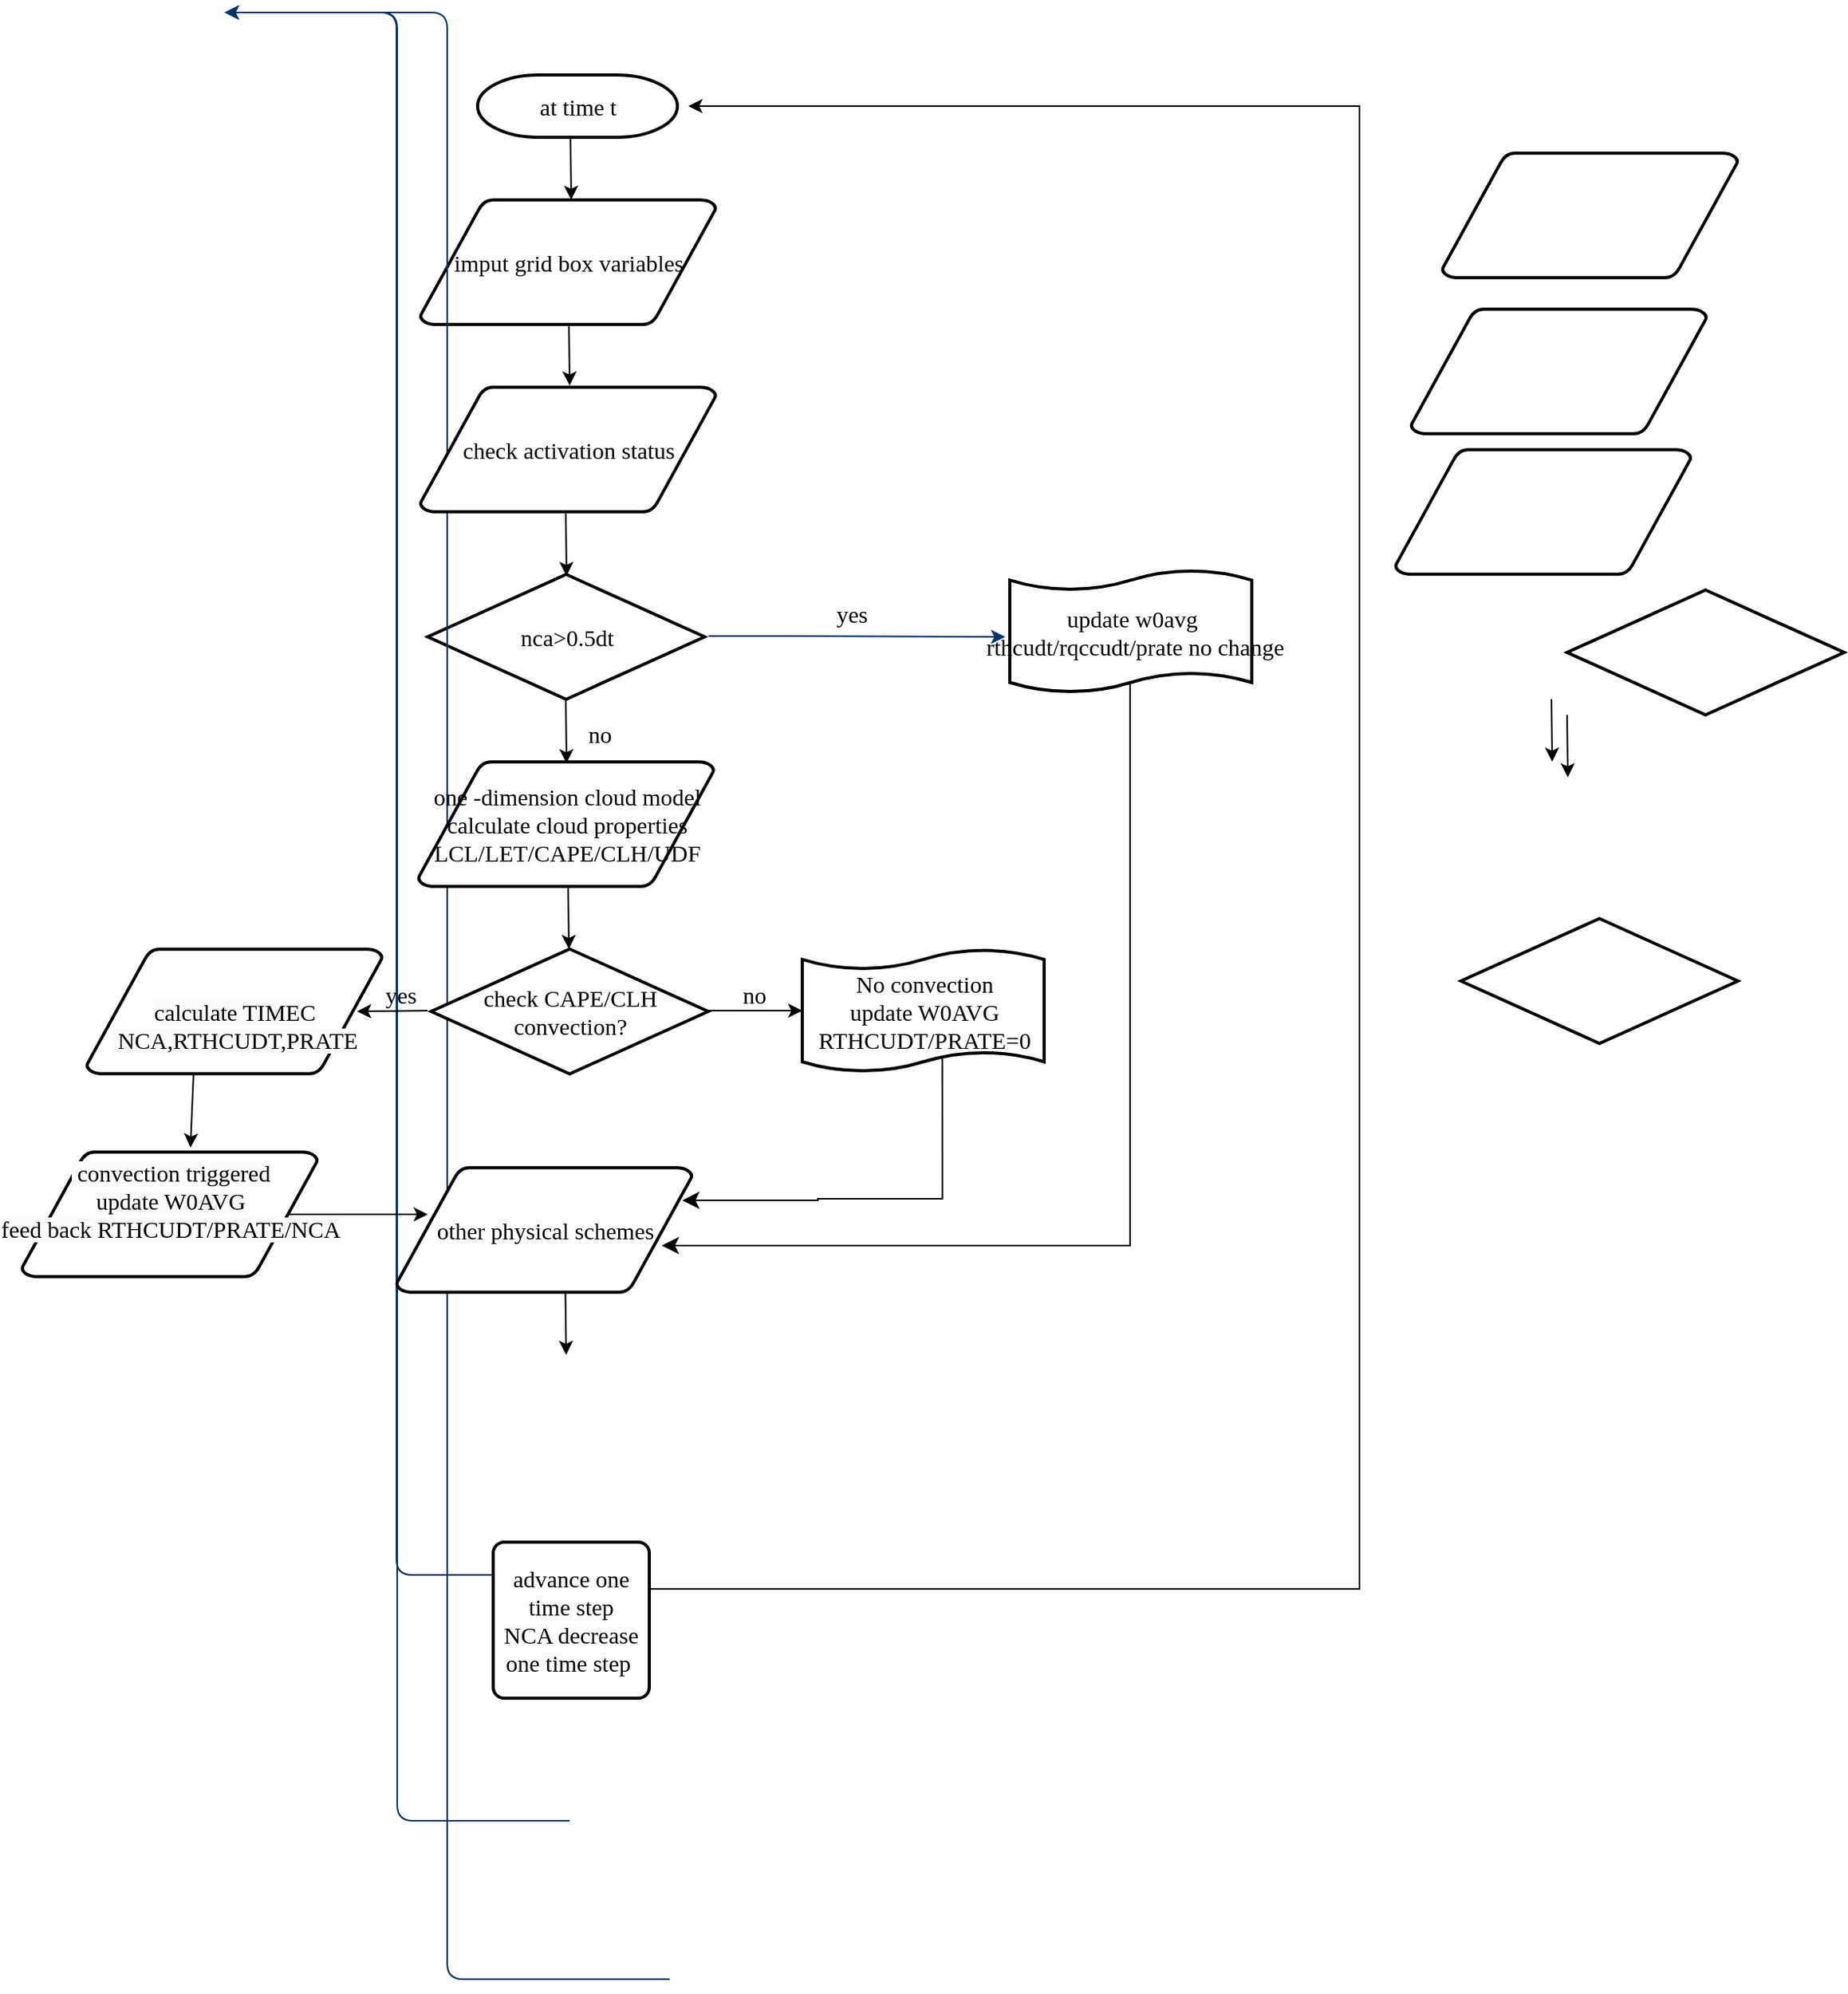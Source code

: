 <mxfile version="21.6.1" type="github">
  <diagram id="6a731a19-8d31-9384-78a2-239565b7b9f0" name="Page-1">
    <mxGraphModel dx="2548" dy="764" grid="1" gridSize="10" guides="1" tooltips="1" connect="1" arrows="1" fold="1" page="1" pageScale="1" pageWidth="1169" pageHeight="827" background="none" math="0" shadow="0">
      <root>
        <mxCell id="0" />
        <mxCell id="1" parent="0" />
        <mxCell id="2" value="at time t" style="shape=mxgraph.flowchart.terminator;strokeWidth=2;gradientColor=none;gradientDirection=north;fontStyle=0;html=1;fontSize=15;fontFamily=Times New Roman;" parent="1" vertex="1">
          <mxGeometry x="262" y="40" width="128" height="40" as="geometry" />
        </mxCell>
        <mxCell id="3" value="imput grid box variables&lt;br style=&quot;font-size: 15px;&quot;&gt;" style="shape=mxgraph.flowchart.data;strokeWidth=2;gradientColor=none;gradientDirection=north;fontStyle=0;html=1;fontSize=15;fontFamily=Times New Roman;" parent="1" vertex="1">
          <mxGeometry x="225.25" y="120" width="189.5" height="80" as="geometry" />
        </mxCell>
        <mxCell id="6" value="nca&amp;gt;0.5dt" style="shape=mxgraph.flowchart.decision;strokeWidth=2;gradientColor=none;gradientDirection=north;fontStyle=0;html=1;fontSize=15;fontFamily=Times New Roman;" parent="1" vertex="1">
          <mxGeometry x="230" y="360" width="177.5" height="80" as="geometry" />
        </mxCell>
        <mxCell id="11" value="yes" style="text;fontStyle=0;html=1;strokeColor=none;gradientColor=none;fillColor=none;strokeWidth=2;fontSize=15;fontFamily=Times New Roman;" parent="1" vertex="1">
          <mxGeometry x="490" y="370" width="40" height="26" as="geometry" />
        </mxCell>
        <mxCell id="14" value="no" style="text;fontStyle=0;html=1;strokeColor=none;gradientColor=none;fillColor=none;strokeWidth=2;align=center;fontSize=15;fontFamily=Times New Roman;" parent="1" vertex="1">
          <mxGeometry x="320" y="447" width="40" height="26" as="geometry" />
        </mxCell>
        <mxCell id="25" value="" style="edgeStyle=elbowEdgeStyle;elbow=horizontal;exitX=0.5;exitY=0.9;exitPerimeter=0;fontStyle=1;strokeColor=#003366;strokeWidth=1;html=1;" parent="1" target="24" edge="1">
          <mxGeometry width="100" height="100" as="geometry">
            <mxPoint x="320" y="1001" as="sourcePoint" />
            <mxPoint x="100" as="targetPoint" />
          </mxGeometry>
        </mxCell>
        <mxCell id="30" value="" style="edgeStyle=elbowEdgeStyle;elbow=horizontal;exitX=0.5;exitY=1;exitPerimeter=0;fontStyle=1;strokeColor=#003366;strokeWidth=1;html=1;" parent="1" target="28" edge="1">
          <mxGeometry width="100" height="100" as="geometry">
            <mxPoint x="321" y="1158.5" as="sourcePoint" />
            <mxPoint x="100" as="targetPoint" />
          </mxGeometry>
        </mxCell>
        <mxCell id="31" value="" style="edgeStyle=elbowEdgeStyle;elbow=horizontal;exitX=1;exitY=0.5;exitPerimeter=0;entryX=0;entryY=0.5;entryPerimeter=0;fontStyle=1;strokeColor=#003366;strokeWidth=1;html=1;" parent="1" target="29" edge="1">
          <mxGeometry width="100" height="100" as="geometry">
            <mxPoint x="385" y="1260" as="sourcePoint" />
            <mxPoint x="100" as="targetPoint" />
          </mxGeometry>
        </mxCell>
        <mxCell id="51" value="update w0avg&lt;br style=&quot;font-size: 15px;&quot;&gt;&amp;nbsp;rthcudt/rqccudt/prate no change" style="shape=mxgraph.flowchart.paper_tape;strokeWidth=2;gradientColor=none;gradientDirection=north;fontStyle=0;html=1;fontSize=15;fontFamily=Times New Roman;" parent="1" vertex="1">
          <mxGeometry x="603" y="356" width="155" height="81" as="geometry" />
        </mxCell>
        <mxCell id="OqSVO-hzrsjVxAxLMcoM-57" value="no" style="text;fontStyle=0;html=1;strokeColor=none;gradientColor=none;fillColor=none;strokeWidth=2;fontSize=15;fontFamily=Times New Roman;" vertex="1" parent="1">
          <mxGeometry x="430" y="613.5" width="40" height="26" as="geometry" />
        </mxCell>
        <mxCell id="OqSVO-hzrsjVxAxLMcoM-58" value="No convection&lt;br style=&quot;font-size: 15px;&quot;&gt;update W0AVG&lt;br style=&quot;font-size: 15px;&quot;&gt;RTHCUDT/PRATE=0&lt;br style=&quot;font-size: 15px;&quot;&gt;" style="shape=mxgraph.flowchart.paper_tape;strokeWidth=2;gradientColor=none;gradientDirection=north;fontStyle=0;html=1;fontSize=15;fontFamily=Times New Roman;" vertex="1" parent="1">
          <mxGeometry x="470" y="599" width="155" height="81" as="geometry" />
        </mxCell>
        <mxCell id="OqSVO-hzrsjVxAxLMcoM-60" value="yes" style="text;fontStyle=0;html=1;strokeColor=none;gradientColor=none;fillColor=none;strokeWidth=2;fontSize=15;fontFamily=Times New Roman;" vertex="1" parent="1">
          <mxGeometry x="201" y="613.5" width="40" height="26" as="geometry" />
        </mxCell>
        <mxCell id="OqSVO-hzrsjVxAxLMcoM-66" value="" style="edgeStyle=elbowEdgeStyle;elbow=horizontal;fontStyle=1;strokeColor=#003366;strokeWidth=1;html=1;fontSize=15;fontFamily=Times New Roman;" edge="1" parent="1">
          <mxGeometry width="100" height="100" as="geometry">
            <mxPoint x="410" y="399.5" as="sourcePoint" />
            <mxPoint x="600" y="400" as="targetPoint" />
            <Array as="points">
              <mxPoint x="450" y="399.5" />
            </Array>
          </mxGeometry>
        </mxCell>
        <mxCell id="OqSVO-hzrsjVxAxLMcoM-68" value="" style="edgeStyle=segmentEdgeStyle;endArrow=classic;html=1;curved=0;rounded=0;endSize=8;startSize=8;fontSize=15;fontFamily=Times New Roman;entryX=0.966;entryY=0.263;entryDx=0;entryDy=0;entryPerimeter=0;" edge="1" parent="1" target="OqSVO-hzrsjVxAxLMcoM-103">
          <mxGeometry width="50" height="50" relative="1" as="geometry">
            <mxPoint x="559.75" y="670" as="sourcePoint" />
            <mxPoint x="410" y="760" as="targetPoint" />
            <Array as="points">
              <mxPoint x="560" y="760" />
              <mxPoint x="480" y="760" />
            </Array>
          </mxGeometry>
        </mxCell>
        <mxCell id="OqSVO-hzrsjVxAxLMcoM-73" style="edgeStyle=orthogonalEdgeStyle;rounded=0;orthogonalLoop=1;jettySize=auto;html=1;fontSize=15;fontFamily=Times New Roman;" edge="1" parent="1">
          <mxGeometry relative="1" as="geometry">
            <mxPoint x="397" y="60" as="targetPoint" />
            <mxPoint x="369" y="1010" as="sourcePoint" />
            <Array as="points">
              <mxPoint x="827" y="1010" />
              <mxPoint x="827" y="60" />
            </Array>
          </mxGeometry>
        </mxCell>
        <mxCell id="OqSVO-hzrsjVxAxLMcoM-71" value="advance one time step&lt;br style=&quot;border-color: var(--border-color); font-size: 15px;&quot;&gt;NCA decrease one time step&amp;nbsp;" style="rounded=1;whiteSpace=wrap;html=1;absoluteArcSize=1;arcSize=14;strokeWidth=2;fontSize=15;fontFamily=Times New Roman;" vertex="1" parent="1">
          <mxGeometry x="272" y="980" width="100" height="100" as="geometry" />
        </mxCell>
        <mxCell id="OqSVO-hzrsjVxAxLMcoM-75" value="" style="endArrow=classic;html=1;rounded=0;fontSize=15;fontFamily=Times New Roman;" edge="1" parent="1">
          <mxGeometry width="50" height="50" relative="1" as="geometry">
            <mxPoint x="321.5" y="80" as="sourcePoint" />
            <mxPoint x="322" y="120" as="targetPoint" />
          </mxGeometry>
        </mxCell>
        <mxCell id="OqSVO-hzrsjVxAxLMcoM-76" value="" style="endArrow=classic;html=1;rounded=0;fontSize=15;fontFamily=Times New Roman;" edge="1" parent="1">
          <mxGeometry width="50" height="50" relative="1" as="geometry">
            <mxPoint x="320.5" y="199" as="sourcePoint" />
            <mxPoint x="321" y="239" as="targetPoint" />
          </mxGeometry>
        </mxCell>
        <mxCell id="OqSVO-hzrsjVxAxLMcoM-77" value="check activation status" style="shape=mxgraph.flowchart.data;strokeWidth=2;gradientColor=none;gradientDirection=north;fontStyle=0;html=1;fontSize=15;fontFamily=Times New Roman;" vertex="1" parent="1">
          <mxGeometry x="225.25" y="240" width="189.5" height="80" as="geometry" />
        </mxCell>
        <mxCell id="OqSVO-hzrsjVxAxLMcoM-79" value="" style="endArrow=classic;html=1;rounded=0;fontSize=15;fontFamily=Times New Roman;" edge="1" parent="1">
          <mxGeometry width="50" height="50" relative="1" as="geometry">
            <mxPoint x="318.5" y="321" as="sourcePoint" />
            <mxPoint x="319" y="361" as="targetPoint" />
          </mxGeometry>
        </mxCell>
        <mxCell id="OqSVO-hzrsjVxAxLMcoM-81" value="" style="endArrow=classic;html=1;rounded=0;fontSize=15;fontFamily=Times New Roman;" edge="1" parent="1">
          <mxGeometry width="50" height="50" relative="1" as="geometry">
            <mxPoint x="318.5" y="441" as="sourcePoint" />
            <mxPoint x="319" y="481" as="targetPoint" />
          </mxGeometry>
        </mxCell>
        <mxCell id="OqSVO-hzrsjVxAxLMcoM-82" value="" style="endArrow=classic;html=1;rounded=0;fontSize=15;fontFamily=Times New Roman;" edge="1" parent="1">
          <mxGeometry width="50" height="50" relative="1" as="geometry">
            <mxPoint x="950" y="440" as="sourcePoint" />
            <mxPoint x="950.5" y="480" as="targetPoint" />
          </mxGeometry>
        </mxCell>
        <mxCell id="OqSVO-hzrsjVxAxLMcoM-85" value="one -dimension cloud model&lt;br style=&quot;border-color: var(--border-color);&quot;&gt;calculate cloud properties&lt;br style=&quot;border-color: var(--border-color);&quot;&gt;LCL/LET/CAPE/CLH/UDF" style="shape=mxgraph.flowchart.data;strokeWidth=2;gradientColor=none;gradientDirection=north;fontStyle=0;html=1;fontSize=15;fontFamily=Times New Roman;" vertex="1" parent="1">
          <mxGeometry x="224" y="480" width="189.5" height="80" as="geometry" />
        </mxCell>
        <mxCell id="OqSVO-hzrsjVxAxLMcoM-86" value="" style="shape=mxgraph.flowchart.data;strokeWidth=2;gradientColor=none;gradientDirection=north;fontStyle=0;html=1;fontSize=15;fontFamily=Times New Roman;" vertex="1" parent="1">
          <mxGeometry x="880" y="90" width="189.5" height="80" as="geometry" />
        </mxCell>
        <mxCell id="OqSVO-hzrsjVxAxLMcoM-87" value="" style="shape=mxgraph.flowchart.data;strokeWidth=2;gradientColor=none;gradientDirection=north;fontStyle=0;html=1;fontSize=15;fontFamily=Times New Roman;" vertex="1" parent="1">
          <mxGeometry x="860" y="190" width="189.5" height="80" as="geometry" />
        </mxCell>
        <mxCell id="OqSVO-hzrsjVxAxLMcoM-88" value="" style="shape=mxgraph.flowchart.data;strokeWidth=2;gradientColor=none;gradientDirection=north;fontStyle=0;html=1;fontSize=15;fontFamily=Times New Roman;" vertex="1" parent="1">
          <mxGeometry x="850" y="280" width="189.5" height="80" as="geometry" />
        </mxCell>
        <mxCell id="OqSVO-hzrsjVxAxLMcoM-89" value="" style="endArrow=classic;html=1;rounded=0;fontSize=15;fontFamily=Times New Roman;" edge="1" parent="1">
          <mxGeometry width="50" height="50" relative="1" as="geometry">
            <mxPoint x="960" y="450" as="sourcePoint" />
            <mxPoint x="960.5" y="490" as="targetPoint" />
          </mxGeometry>
        </mxCell>
        <mxCell id="OqSVO-hzrsjVxAxLMcoM-90" value="" style="endArrow=classic;html=1;rounded=0;fontSize=15;fontFamily=Times New Roman;exitX=0.905;exitY=0.5;exitDx=0;exitDy=0;exitPerimeter=0;entryX=0.106;entryY=0.375;entryDx=0;entryDy=0;entryPerimeter=0;" edge="1" parent="1" source="OqSVO-hzrsjVxAxLMcoM-107" target="OqSVO-hzrsjVxAxLMcoM-103">
          <mxGeometry width="50" height="50" relative="1" as="geometry">
            <mxPoint x="170" y="750" as="sourcePoint" />
            <mxPoint x="170.5" y="790" as="targetPoint" />
          </mxGeometry>
        </mxCell>
        <mxCell id="OqSVO-hzrsjVxAxLMcoM-91" value="" style="endArrow=classic;html=1;rounded=0;fontSize=15;fontFamily=Times New Roman;" edge="1" parent="1">
          <mxGeometry width="50" height="50" relative="1" as="geometry">
            <mxPoint x="230" y="639.5" as="sourcePoint" />
            <mxPoint x="184.75" y="640" as="targetPoint" />
          </mxGeometry>
        </mxCell>
        <mxCell id="OqSVO-hzrsjVxAxLMcoM-92" value="" style="endArrow=classic;html=1;rounded=0;fontSize=15;fontFamily=Times New Roman;" edge="1" parent="1">
          <mxGeometry width="50" height="50" relative="1" as="geometry">
            <mxPoint x="320" y="560" as="sourcePoint" />
            <mxPoint x="320.5" y="600" as="targetPoint" />
          </mxGeometry>
        </mxCell>
        <mxCell id="OqSVO-hzrsjVxAxLMcoM-93" value="" style="shape=mxgraph.flowchart.decision;strokeWidth=2;gradientColor=none;gradientDirection=north;fontStyle=0;html=1;fontSize=15;fontFamily=Times New Roman;" vertex="1" parent="1">
          <mxGeometry x="960" y="370" width="177.5" height="80" as="geometry" />
        </mxCell>
        <mxCell id="OqSVO-hzrsjVxAxLMcoM-94" value="" style="shape=mxgraph.flowchart.decision;strokeWidth=2;gradientColor=none;gradientDirection=north;fontStyle=0;html=1;fontSize=15;fontFamily=Times New Roman;" vertex="1" parent="1">
          <mxGeometry x="892" y="580.5" width="177.5" height="80" as="geometry" />
        </mxCell>
        <mxCell id="OqSVO-hzrsjVxAxLMcoM-97" value="check&amp;nbsp;CAPE/CLH&lt;br style=&quot;border-color: var(--border-color);&quot;&gt;convection?" style="shape=mxgraph.flowchart.decision;strokeWidth=2;gradientColor=none;gradientDirection=north;fontStyle=0;html=1;fontSize=15;fontFamily=Times New Roman;" vertex="1" parent="1">
          <mxGeometry x="232.25" y="600" width="177.5" height="80" as="geometry" />
        </mxCell>
        <mxCell id="OqSVO-hzrsjVxAxLMcoM-99" value="" style="endArrow=classic;html=1;rounded=0;fontSize=15;fontFamily=Times New Roman;entryX=1;entryY=1;entryDx=0;entryDy=0;" edge="1" parent="1" target="OqSVO-hzrsjVxAxLMcoM-57">
          <mxGeometry width="50" height="50" relative="1" as="geometry">
            <mxPoint x="409.75" y="639.5" as="sourcePoint" />
            <mxPoint x="410.25" y="679.5" as="targetPoint" />
          </mxGeometry>
        </mxCell>
        <mxCell id="OqSVO-hzrsjVxAxLMcoM-100" value="&lt;br&gt;&lt;span style=&quot;color: rgb(0, 0, 0); font-family: &amp;quot;Times New Roman&amp;quot;; font-size: 15px; font-style: normal; font-variant-ligatures: normal; font-variant-caps: normal; font-weight: 400; letter-spacing: normal; orphans: 2; text-align: center; text-indent: 0px; text-transform: none; widows: 2; word-spacing: 0px; -webkit-text-stroke-width: 0px; background-color: rgb(251, 251, 251); text-decoration-thickness: initial; text-decoration-style: initial; text-decoration-color: initial; float: none; display: inline !important;&quot;&gt;calculate TIMEC&lt;br&gt;&amp;nbsp;NCA,RTHCUDT,PRATE&lt;/span&gt;&lt;br&gt;" style="shape=mxgraph.flowchart.data;strokeWidth=2;gradientColor=none;gradientDirection=north;fontStyle=0;html=1;fontSize=15;fontFamily=Times New Roman;" vertex="1" parent="1">
          <mxGeometry x="11.5" y="600" width="189.5" height="80" as="geometry" />
        </mxCell>
        <mxCell id="OqSVO-hzrsjVxAxLMcoM-103" value="other physical schemes" style="shape=mxgraph.flowchart.data;strokeWidth=2;gradientColor=none;gradientDirection=north;fontStyle=0;html=1;fontSize=15;fontFamily=Times New Roman;" vertex="1" parent="1">
          <mxGeometry x="210" y="740" width="189.5" height="80" as="geometry" />
        </mxCell>
        <mxCell id="OqSVO-hzrsjVxAxLMcoM-104" value="" style="edgeStyle=segmentEdgeStyle;endArrow=classic;html=1;curved=0;rounded=0;endSize=8;startSize=8;fontSize=15;fontFamily=Times New Roman;" edge="1" parent="1">
          <mxGeometry width="50" height="50" relative="1" as="geometry">
            <mxPoint x="680" y="430" as="sourcePoint" />
            <mxPoint x="380" y="790" as="targetPoint" />
            <Array as="points">
              <mxPoint x="680" y="790" />
              <mxPoint x="382" y="790" />
            </Array>
          </mxGeometry>
        </mxCell>
        <mxCell id="OqSVO-hzrsjVxAxLMcoM-106" value="" style="endArrow=classic;html=1;rounded=0;fontSize=15;fontFamily=Times New Roman;entryX=0.57;entryY=-0.035;entryDx=0;entryDy=0;entryPerimeter=0;" edge="1" parent="1" target="OqSVO-hzrsjVxAxLMcoM-107">
          <mxGeometry width="50" height="50" relative="1" as="geometry">
            <mxPoint x="80" y="680" as="sourcePoint" />
            <mxPoint x="80.5" y="720" as="targetPoint" />
          </mxGeometry>
        </mxCell>
        <mxCell id="OqSVO-hzrsjVxAxLMcoM-107" value="&#xa;&lt;span style=&quot;color: rgb(0, 0, 0); font-family: &amp;quot;Times New Roman&amp;quot;; font-size: 15px; font-style: normal; font-variant-ligatures: normal; font-variant-caps: normal; font-weight: 400; letter-spacing: normal; orphans: 2; text-align: center; text-indent: 0px; text-transform: none; widows: 2; word-spacing: 0px; -webkit-text-stroke-width: 0px; background-color: rgb(251, 251, 251); text-decoration-thickness: initial; text-decoration-style: initial; text-decoration-color: initial; float: none; display: inline !important;&quot;&gt;&amp;nbsp;convection triggered&lt;/span&gt;&lt;br style=&quot;border-color: var(--border-color); color: rgb(0, 0, 0); font-family: &amp;quot;Times New Roman&amp;quot;; font-size: 15px; font-style: normal; font-variant-ligatures: normal; font-variant-caps: normal; font-weight: 400; letter-spacing: normal; orphans: 2; text-align: center; text-indent: 0px; text-transform: none; widows: 2; word-spacing: 0px; -webkit-text-stroke-width: 0px; background-color: rgb(251, 251, 251); text-decoration-thickness: initial; text-decoration-style: initial; text-decoration-color: initial;&quot;&gt;&lt;span style=&quot;color: rgb(0, 0, 0); font-family: &amp;quot;Times New Roman&amp;quot;; font-size: 15px; font-style: normal; font-variant-ligatures: normal; font-variant-caps: normal; font-weight: 400; letter-spacing: normal; orphans: 2; text-align: center; text-indent: 0px; text-transform: none; widows: 2; word-spacing: 0px; -webkit-text-stroke-width: 0px; background-color: rgb(251, 251, 251); text-decoration-thickness: initial; text-decoration-style: initial; text-decoration-color: initial; float: none; display: inline !important;&quot;&gt;update W0AVG&lt;/span&gt;&lt;br style=&quot;border-color: var(--border-color); color: rgb(0, 0, 0); font-family: &amp;quot;Times New Roman&amp;quot;; font-size: 15px; font-style: normal; font-variant-ligatures: normal; font-variant-caps: normal; font-weight: 400; letter-spacing: normal; orphans: 2; text-align: center; text-indent: 0px; text-transform: none; widows: 2; word-spacing: 0px; -webkit-text-stroke-width: 0px; background-color: rgb(251, 251, 251); text-decoration-thickness: initial; text-decoration-style: initial; text-decoration-color: initial;&quot;&gt;&lt;span style=&quot;color: rgb(0, 0, 0); font-family: &amp;quot;Times New Roman&amp;quot;; font-size: 15px; font-style: normal; font-variant-ligatures: normal; font-variant-caps: normal; font-weight: 400; letter-spacing: normal; orphans: 2; text-align: center; text-indent: 0px; text-transform: none; widows: 2; word-spacing: 0px; -webkit-text-stroke-width: 0px; background-color: rgb(251, 251, 251); text-decoration-thickness: initial; text-decoration-style: initial; text-decoration-color: initial; float: none; display: inline !important;&quot;&gt;feed back RTHCUDT/PRATE/NCA&lt;/span&gt;&#xa;&#xa;" style="shape=mxgraph.flowchart.data;strokeWidth=2;gradientColor=none;gradientDirection=north;fontStyle=0;html=1;fontSize=15;fontFamily=Times New Roman;" vertex="1" parent="1">
          <mxGeometry x="-30" y="730" width="189.5" height="80" as="geometry" />
        </mxCell>
        <mxCell id="OqSVO-hzrsjVxAxLMcoM-108" value="" style="endArrow=classic;html=1;rounded=0;fontSize=15;fontFamily=Times New Roman;" edge="1" parent="1">
          <mxGeometry width="50" height="50" relative="1" as="geometry">
            <mxPoint x="318.25" y="820" as="sourcePoint" />
            <mxPoint x="318.75" y="860" as="targetPoint" />
          </mxGeometry>
        </mxCell>
      </root>
    </mxGraphModel>
  </diagram>
</mxfile>

